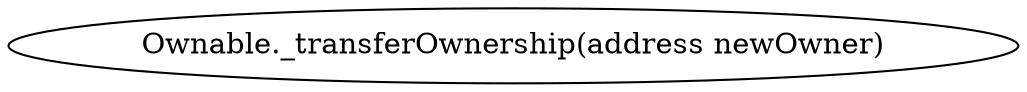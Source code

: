 digraph "" {
	graph [bb="0,0,410.3,36"];
	node [label="\N"];
	"Ownable._transferOwnership(address newOwner)"	 [height=0.5,
		pos="205.15,18",
		width=5.6986];
}
